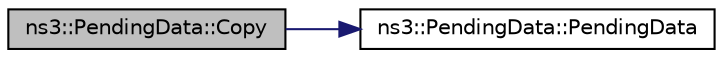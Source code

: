 digraph "ns3::PendingData::Copy"
{
 // LATEX_PDF_SIZE
  edge [fontname="Helvetica",fontsize="10",labelfontname="Helvetica",labelfontsize="10"];
  node [fontname="Helvetica",fontsize="10",shape=record];
  rankdir="LR";
  Node1 [label="ns3::PendingData::Copy",height=0.2,width=0.4,color="black", fillcolor="grey75", style="filled", fontcolor="black",tooltip="Create a copy of self."];
  Node1 -> Node2 [color="midnightblue",fontsize="10",style="solid",fontname="Helvetica"];
  Node2 [label="ns3::PendingData::PendingData",height=0.2,width=0.4,color="black", fillcolor="white", style="filled",URL="$classns3_1_1_pending_data.html#a9ab4d187b0d38d40769d61979228ff06",tooltip=" "];
}
